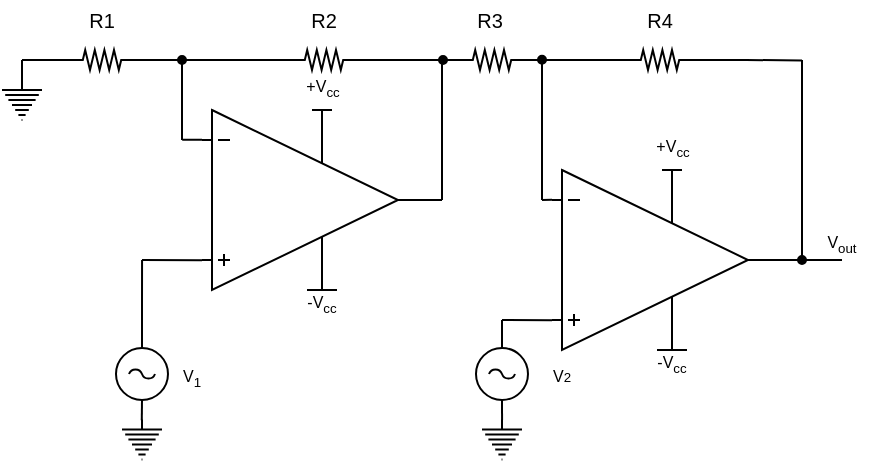 <mxfile version="11.3.0" type="device" pages="1"><diagram id="I8X_zefLGxUKbYp9qZuj" name="Página-1"><mxGraphModel dx="488" dy="294" grid="0" gridSize="10" guides="1" tooltips="1" connect="1" arrows="1" fold="1" page="1" pageScale="1" pageWidth="827" pageHeight="1169" math="0" shadow="0"><root><mxCell id="0"/><mxCell id="1" parent="0"/><mxCell id="duDJ_grw4OPPx_aI_lyX-9" style="edgeStyle=orthogonalEdgeStyle;rounded=0;orthogonalLoop=1;jettySize=auto;html=1;exitX=0;exitY=0.165;exitDx=0;exitDy=0;exitPerimeter=0;endArrow=none;endFill=0;" edge="1" parent="1" source="duDJ_grw4OPPx_aI_lyX-1"><mxGeometry relative="1" as="geometry"><mxPoint x="240.095" y="279.81" as="targetPoint"/></mxGeometry></mxCell><mxCell id="duDJ_grw4OPPx_aI_lyX-1" value="" style="verticalLabelPosition=bottom;shadow=0;dashed=0;align=center;fillColor=#ffffff;html=1;verticalAlign=top;strokeWidth=1;shape=mxgraph.electrical.abstract.operational_amp_1;" vertex="1" parent="1"><mxGeometry x="250" y="265" width="98" height="90" as="geometry"/></mxCell><mxCell id="duDJ_grw4OPPx_aI_lyX-2" value="" style="verticalLabelPosition=bottom;shadow=0;dashed=0;align=center;fillColor=#ffffff;html=1;verticalAlign=top;strokeWidth=1;shape=mxgraph.electrical.abstract.operational_amp_1;" vertex="1" parent="1"><mxGeometry x="425" y="295" width="98" height="90" as="geometry"/></mxCell><mxCell id="duDJ_grw4OPPx_aI_lyX-12" style="edgeStyle=orthogonalEdgeStyle;rounded=0;orthogonalLoop=1;jettySize=auto;html=1;exitX=1;exitY=0.5;exitDx=0;exitDy=0;exitPerimeter=0;entryX=0;entryY=0.5;entryDx=0;entryDy=0;entryPerimeter=0;endArrow=none;endFill=0;" edge="1" parent="1" source="duDJ_grw4OPPx_aI_lyX-44" target="duDJ_grw4OPPx_aI_lyX-5"><mxGeometry relative="1" as="geometry"/></mxCell><mxCell id="duDJ_grw4OPPx_aI_lyX-3" value="" style="pointerEvents=1;verticalLabelPosition=bottom;shadow=0;dashed=0;align=center;fillColor=#ffffff;html=1;verticalAlign=top;strokeWidth=1;shape=mxgraph.electrical.resistors.resistor_2;" vertex="1" parent="1"><mxGeometry x="296" y="235" width="30" height="10" as="geometry"/></mxCell><mxCell id="duDJ_grw4OPPx_aI_lyX-22" style="edgeStyle=orthogonalEdgeStyle;rounded=0;orthogonalLoop=1;jettySize=auto;html=1;exitX=1;exitY=0.5;exitDx=0;exitDy=0;exitPerimeter=0;endArrow=none;endFill=0;" edge="1" parent="1" source="duDJ_grw4OPPx_aI_lyX-4"><mxGeometry relative="1" as="geometry"><mxPoint x="550" y="240.2" as="targetPoint"/></mxGeometry></mxCell><mxCell id="duDJ_grw4OPPx_aI_lyX-4" value="" style="pointerEvents=1;verticalLabelPosition=bottom;shadow=0;dashed=0;align=center;fillColor=#ffffff;html=1;verticalAlign=top;strokeWidth=1;shape=mxgraph.electrical.resistors.resistor_2;" vertex="1" parent="1"><mxGeometry x="464" y="235" width="30" height="10" as="geometry"/></mxCell><mxCell id="duDJ_grw4OPPx_aI_lyX-14" style="edgeStyle=orthogonalEdgeStyle;rounded=0;orthogonalLoop=1;jettySize=auto;html=1;exitX=1;exitY=0.5;exitDx=0;exitDy=0;exitPerimeter=0;entryX=0;entryY=0.5;entryDx=0;entryDy=0;entryPerimeter=0;endArrow=none;endFill=0;" edge="1" parent="1" source="duDJ_grw4OPPx_aI_lyX-5" target="duDJ_grw4OPPx_aI_lyX-4"><mxGeometry relative="1" as="geometry"/></mxCell><mxCell id="duDJ_grw4OPPx_aI_lyX-5" value="" style="pointerEvents=1;verticalLabelPosition=bottom;shadow=0;dashed=0;align=center;fillColor=#ffffff;html=1;verticalAlign=top;strokeWidth=1;shape=mxgraph.electrical.resistors.resistor_2;" vertex="1" parent="1"><mxGeometry x="380" y="235" width="30" height="10" as="geometry"/></mxCell><mxCell id="duDJ_grw4OPPx_aI_lyX-36" style="edgeStyle=orthogonalEdgeStyle;rounded=0;orthogonalLoop=1;jettySize=auto;html=1;exitX=1;exitY=0.5;exitDx=0;exitDy=0;exitPerimeter=0;endArrow=none;endFill=0;" edge="1" parent="1" source="duDJ_grw4OPPx_aI_lyX-6"><mxGeometry relative="1" as="geometry"><mxPoint x="240.143" y="240.143" as="targetPoint"/></mxGeometry></mxCell><mxCell id="duDJ_grw4OPPx_aI_lyX-6" value="" style="pointerEvents=1;verticalLabelPosition=bottom;shadow=0;dashed=0;align=center;fillColor=#ffffff;html=1;verticalAlign=top;strokeWidth=1;shape=mxgraph.electrical.resistors.resistor_2;" vertex="1" parent="1"><mxGeometry x="185" y="235" width="30" height="10" as="geometry"/></mxCell><mxCell id="duDJ_grw4OPPx_aI_lyX-10" value="" style="endArrow=none;html=1;" edge="1" parent="1"><mxGeometry width="50" height="50" relative="1" as="geometry"><mxPoint x="240" y="280" as="sourcePoint"/><mxPoint x="240" y="240" as="targetPoint"/></mxGeometry></mxCell><mxCell id="duDJ_grw4OPPx_aI_lyX-11" value="" style="endArrow=none;html=1;entryX=0;entryY=0.5;entryDx=0;entryDy=0;entryPerimeter=0;" edge="1" parent="1" source="duDJ_grw4OPPx_aI_lyX-46" target="duDJ_grw4OPPx_aI_lyX-3"><mxGeometry width="50" height="50" relative="1" as="geometry"><mxPoint x="240" y="240" as="sourcePoint"/><mxPoint x="300" y="190" as="targetPoint"/></mxGeometry></mxCell><mxCell id="duDJ_grw4OPPx_aI_lyX-16" value="" style="endArrow=none;html=1;exitX=1;exitY=0.5;exitDx=0;exitDy=0;exitPerimeter=0;" edge="1" parent="1" source="duDJ_grw4OPPx_aI_lyX-1"><mxGeometry width="50" height="50" relative="1" as="geometry"><mxPoint x="360" y="340" as="sourcePoint"/><mxPoint x="370" y="310" as="targetPoint"/></mxGeometry></mxCell><mxCell id="duDJ_grw4OPPx_aI_lyX-17" value="" style="endArrow=none;html=1;" edge="1" parent="1"><mxGeometry width="50" height="50" relative="1" as="geometry"><mxPoint x="370" y="310" as="sourcePoint"/><mxPoint x="370" y="240" as="targetPoint"/></mxGeometry></mxCell><mxCell id="duDJ_grw4OPPx_aI_lyX-18" value="" style="endArrow=none;html=1;entryX=0;entryY=0.165;entryDx=0;entryDy=0;entryPerimeter=0;" edge="1" parent="1" target="duDJ_grw4OPPx_aI_lyX-2"><mxGeometry width="50" height="50" relative="1" as="geometry"><mxPoint x="420" y="310" as="sourcePoint"/><mxPoint x="430" y="270" as="targetPoint"/></mxGeometry></mxCell><mxCell id="duDJ_grw4OPPx_aI_lyX-19" value="" style="endArrow=none;html=1;" edge="1" parent="1"><mxGeometry width="50" height="50" relative="1" as="geometry"><mxPoint x="420" y="310" as="sourcePoint"/><mxPoint x="420" y="240" as="targetPoint"/></mxGeometry></mxCell><mxCell id="duDJ_grw4OPPx_aI_lyX-20" value="" style="endArrow=none;html=1;exitX=1;exitY=0.5;exitDx=0;exitDy=0;exitPerimeter=0;" edge="1" parent="1" source="duDJ_grw4OPPx_aI_lyX-48"><mxGeometry width="50" height="50" relative="1" as="geometry"><mxPoint x="530" y="360" as="sourcePoint"/><mxPoint x="570" y="340" as="targetPoint"/></mxGeometry></mxCell><mxCell id="duDJ_grw4OPPx_aI_lyX-21" value="" style="endArrow=none;html=1;" edge="1" parent="1"><mxGeometry width="50" height="50" relative="1" as="geometry"><mxPoint x="550" y="340" as="sourcePoint"/><mxPoint x="550" y="240" as="targetPoint"/></mxGeometry></mxCell><mxCell id="duDJ_grw4OPPx_aI_lyX-24" value="" style="endArrow=none;html=1;entryX=0;entryY=0.835;entryDx=0;entryDy=0;entryPerimeter=0;" edge="1" parent="1" target="duDJ_grw4OPPx_aI_lyX-1"><mxGeometry width="50" height="50" relative="1" as="geometry"><mxPoint x="220" y="340" as="sourcePoint"/><mxPoint x="240" y="330" as="targetPoint"/></mxGeometry></mxCell><mxCell id="duDJ_grw4OPPx_aI_lyX-25" value="&lt;font style=&quot;font-size: 10px&quot;&gt;R1&lt;/font&gt;" style="text;html=1;strokeColor=none;fillColor=none;align=center;verticalAlign=middle;whiteSpace=wrap;rounded=0;" vertex="1" parent="1"><mxGeometry x="180" y="210" width="40" height="20" as="geometry"/></mxCell><mxCell id="duDJ_grw4OPPx_aI_lyX-26" value="&lt;font style=&quot;font-size: 10px&quot;&gt;R2&lt;/font&gt;" style="text;html=1;strokeColor=none;fillColor=none;align=center;verticalAlign=middle;whiteSpace=wrap;rounded=0;" vertex="1" parent="1"><mxGeometry x="291" y="210" width="40" height="20" as="geometry"/></mxCell><mxCell id="duDJ_grw4OPPx_aI_lyX-27" value="&lt;font style=&quot;font-size: 10px&quot;&gt;R3&lt;/font&gt;" style="text;html=1;strokeColor=none;fillColor=none;align=center;verticalAlign=middle;whiteSpace=wrap;rounded=0;" vertex="1" parent="1"><mxGeometry x="373.5" y="210" width="40" height="20" as="geometry"/></mxCell><mxCell id="duDJ_grw4OPPx_aI_lyX-28" value="&lt;font style=&quot;font-size: 10px&quot;&gt;R4&lt;/font&gt;" style="text;html=1;strokeColor=none;fillColor=none;align=center;verticalAlign=middle;whiteSpace=wrap;rounded=0;" vertex="1" parent="1"><mxGeometry x="459" y="210" width="40" height="20" as="geometry"/></mxCell><mxCell id="duDJ_grw4OPPx_aI_lyX-37" value="" style="endArrow=none;html=1;entryX=0;entryY=0.5;entryDx=0;entryDy=0;entryPerimeter=0;" edge="1" parent="1" target="duDJ_grw4OPPx_aI_lyX-6"><mxGeometry width="50" height="50" relative="1" as="geometry"><mxPoint x="160" y="240" as="sourcePoint"/><mxPoint x="180" y="240" as="targetPoint"/></mxGeometry></mxCell><mxCell id="duDJ_grw4OPPx_aI_lyX-43" value="" style="ellipse;whiteSpace=wrap;html=1;aspect=fixed;fillColor=#000000;" vertex="1" parent="1"><mxGeometry x="418" y="237.903" width="4" height="4" as="geometry"/></mxCell><mxCell id="duDJ_grw4OPPx_aI_lyX-44" value="" style="ellipse;whiteSpace=wrap;html=1;aspect=fixed;fillColor=#000000;" vertex="1" parent="1"><mxGeometry x="368.5" y="238" width="4" height="4" as="geometry"/></mxCell><mxCell id="duDJ_grw4OPPx_aI_lyX-45" style="edgeStyle=orthogonalEdgeStyle;rounded=0;orthogonalLoop=1;jettySize=auto;html=1;exitX=1;exitY=0.5;exitDx=0;exitDy=0;exitPerimeter=0;entryX=0;entryY=0.5;entryDx=0;entryDy=0;entryPerimeter=0;endArrow=none;endFill=0;" edge="1" parent="1" source="duDJ_grw4OPPx_aI_lyX-3" target="duDJ_grw4OPPx_aI_lyX-44"><mxGeometry relative="1" as="geometry"><mxPoint x="325.953" y="240.023" as="sourcePoint"/><mxPoint x="379.907" y="240.023" as="targetPoint"/></mxGeometry></mxCell><mxCell id="duDJ_grw4OPPx_aI_lyX-46" value="" style="ellipse;whiteSpace=wrap;html=1;aspect=fixed;fillColor=#000000;" vertex="1" parent="1"><mxGeometry x="238" y="238" width="4" height="4" as="geometry"/></mxCell><mxCell id="duDJ_grw4OPPx_aI_lyX-47" value="" style="endArrow=none;html=1;entryX=0;entryY=0.5;entryDx=0;entryDy=0;entryPerimeter=0;" edge="1" parent="1" target="duDJ_grw4OPPx_aI_lyX-46"><mxGeometry width="50" height="50" relative="1" as="geometry"><mxPoint x="240" y="240" as="sourcePoint"/><mxPoint x="296" y="240" as="targetPoint"/></mxGeometry></mxCell><mxCell id="duDJ_grw4OPPx_aI_lyX-48" value="" style="ellipse;whiteSpace=wrap;html=1;aspect=fixed;fillColor=#000000;" vertex="1" parent="1"><mxGeometry x="548" y="338" width="4" height="4" as="geometry"/></mxCell><mxCell id="duDJ_grw4OPPx_aI_lyX-49" value="" style="endArrow=none;html=1;exitX=1;exitY=0.5;exitDx=0;exitDy=0;exitPerimeter=0;" edge="1" parent="1" source="duDJ_grw4OPPx_aI_lyX-2" target="duDJ_grw4OPPx_aI_lyX-48"><mxGeometry width="50" height="50" relative="1" as="geometry"><mxPoint x="523" y="340" as="sourcePoint"/><mxPoint x="570" y="340" as="targetPoint"/></mxGeometry></mxCell><mxCell id="duDJ_grw4OPPx_aI_lyX-50" value="" style="pointerEvents=1;verticalLabelPosition=bottom;shadow=0;dashed=0;align=center;fillColor=#ffffff;html=1;verticalAlign=top;strokeWidth=1;shape=mxgraph.electrical.signal_sources.protective_earth;" vertex="1" parent="1"><mxGeometry x="150" y="250" width="20" height="20" as="geometry"/></mxCell><mxCell id="duDJ_grw4OPPx_aI_lyX-51" value="&lt;span style=&quot;font-size: 8px&quot;&gt;+V&lt;sub&gt;cc&lt;/sub&gt;&lt;/span&gt;" style="verticalLabelPosition=top;verticalAlign=bottom;shape=mxgraph.electrical.signal_sources.vss2;shadow=0;dashed=0;fillColor=#ffffff;align=center;strokeColor=#000000;strokeWidth=1;fontSize=24;html=1;" vertex="1" parent="1"><mxGeometry x="305" y="265" width="10" height="10" as="geometry"/></mxCell><mxCell id="duDJ_grw4OPPx_aI_lyX-52" value="" style="pointerEvents=1;verticalLabelPosition=bottom;shadow=0;dashed=0;align=center;fillColor=#ffffff;html=1;verticalAlign=top;strokeWidth=1;shape=mxgraph.electrical.signal_sources.vdd;fontSize=24;" vertex="1" parent="1"><mxGeometry x="477.5" y="375" width="15" height="10" as="geometry"/></mxCell><mxCell id="duDJ_grw4OPPx_aI_lyX-53" value="" style="endArrow=none;html=1;" edge="1" parent="1"><mxGeometry width="50" height="50" relative="1" as="geometry"><mxPoint x="160" y="250" as="sourcePoint"/><mxPoint x="160" y="240" as="targetPoint"/></mxGeometry></mxCell><mxCell id="duDJ_grw4OPPx_aI_lyX-58" value="&lt;span style=&quot;font-size: 8px&quot;&gt;+V&lt;sub&gt;cc&lt;/sub&gt;&lt;/span&gt;" style="verticalLabelPosition=top;verticalAlign=bottom;shape=mxgraph.electrical.signal_sources.vss2;shadow=0;dashed=0;fillColor=#ffffff;align=center;strokeColor=#000000;strokeWidth=1;fontSize=24;html=1;" vertex="1" parent="1"><mxGeometry x="480" y="295" width="10" height="10" as="geometry"/></mxCell><mxCell id="duDJ_grw4OPPx_aI_lyX-64" value="" style="pointerEvents=1;verticalLabelPosition=bottom;shadow=0;dashed=0;align=center;fillColor=#ffffff;html=1;verticalAlign=top;strokeWidth=1;shape=mxgraph.electrical.signal_sources.vdd;fontSize=24;" vertex="1" parent="1"><mxGeometry x="302.5" y="345" width="15" height="10" as="geometry"/></mxCell><mxCell id="duDJ_grw4OPPx_aI_lyX-65" value="&lt;font style=&quot;font-size: 8px&quot;&gt;-V&lt;sub&gt;cc&lt;/sub&gt;&lt;/font&gt;" style="text;html=1;strokeColor=none;fillColor=none;align=center;verticalAlign=middle;whiteSpace=wrap;rounded=0;" vertex="1" parent="1"><mxGeometry x="290" y="350" width="40" height="20" as="geometry"/></mxCell><mxCell id="duDJ_grw4OPPx_aI_lyX-66" value="&lt;font style=&quot;font-size: 8px&quot;&gt;-V&lt;sub&gt;cc&lt;/sub&gt;&lt;/font&gt;" style="text;html=1;strokeColor=none;fillColor=none;align=center;verticalAlign=middle;whiteSpace=wrap;rounded=0;" vertex="1" parent="1"><mxGeometry x="465" y="380" width="40" height="20" as="geometry"/></mxCell><mxCell id="duDJ_grw4OPPx_aI_lyX-84" value="" style="endArrow=none;html=1;entryX=0;entryY=0.835;entryDx=0;entryDy=0;entryPerimeter=0;" edge="1" parent="1" target="duDJ_grw4OPPx_aI_lyX-2"><mxGeometry width="50" height="50" relative="1" as="geometry"><mxPoint x="400" y="370" as="sourcePoint"/><mxPoint x="430" y="360" as="targetPoint"/></mxGeometry></mxCell><mxCell id="duDJ_grw4OPPx_aI_lyX-93" value="&lt;font style=&quot;font-size: 8px&quot;&gt;V&lt;sub&gt;out&lt;/sub&gt;&lt;/font&gt;" style="text;html=1;strokeColor=none;fillColor=none;align=center;verticalAlign=middle;whiteSpace=wrap;rounded=0;" vertex="1" parent="1"><mxGeometry x="550" y="320" width="40" height="20" as="geometry"/></mxCell><mxCell id="duDJ_grw4OPPx_aI_lyX-96" value="&lt;span style=&quot;font-size: 8px&quot;&gt;V&lt;sub&gt;1&lt;/sub&gt;&lt;/span&gt;" style="text;html=1;strokeColor=none;fillColor=none;align=center;verticalAlign=middle;whiteSpace=wrap;rounded=0;" vertex="1" parent="1"><mxGeometry x="225" y="387.167" width="40" height="20" as="geometry"/></mxCell><mxCell id="duDJ_grw4OPPx_aI_lyX-102" style="edgeStyle=orthogonalEdgeStyle;rounded=0;orthogonalLoop=1;jettySize=auto;html=1;exitX=0.5;exitY=0;exitDx=0;exitDy=0;exitPerimeter=0;endArrow=none;endFill=0;" edge="1" parent="1" source="duDJ_grw4OPPx_aI_lyX-100"><mxGeometry relative="1" as="geometry"><mxPoint x="220.029" y="340.0" as="targetPoint"/></mxGeometry></mxCell><mxCell id="duDJ_grw4OPPx_aI_lyX-103" style="edgeStyle=orthogonalEdgeStyle;rounded=0;orthogonalLoop=1;jettySize=auto;html=1;exitX=0.5;exitY=1;exitDx=0;exitDy=0;exitPerimeter=0;endArrow=none;endFill=0;" edge="1" parent="1" source="duDJ_grw4OPPx_aI_lyX-100"><mxGeometry relative="1" as="geometry"><mxPoint x="219.889" y="420.111" as="targetPoint"/></mxGeometry></mxCell><mxCell id="duDJ_grw4OPPx_aI_lyX-100" value="" style="pointerEvents=1;verticalLabelPosition=bottom;shadow=0;dashed=0;align=center;fillColor=#ffffff;html=1;verticalAlign=top;strokeWidth=1;shape=mxgraph.electrical.signal_sources.ac_source;aspect=fixed;" vertex="1" parent="1"><mxGeometry x="207" y="384" width="26" height="26" as="geometry"/></mxCell><mxCell id="duDJ_grw4OPPx_aI_lyX-104" value="" style="pointerEvents=1;verticalLabelPosition=bottom;shadow=0;dashed=0;align=center;fillColor=#ffffff;html=1;verticalAlign=top;strokeWidth=1;shape=mxgraph.electrical.signal_sources.protective_earth;" vertex="1" parent="1"><mxGeometry x="210" y="419.778" width="20" height="20" as="geometry"/></mxCell><mxCell id="duDJ_grw4OPPx_aI_lyX-106" style="edgeStyle=orthogonalEdgeStyle;rounded=0;orthogonalLoop=1;jettySize=auto;html=1;exitX=0.5;exitY=0;exitDx=0;exitDy=0;exitPerimeter=0;endArrow=none;endFill=0;" edge="1" parent="1" source="duDJ_grw4OPPx_aI_lyX-105"><mxGeometry relative="1" as="geometry"><mxPoint x="399.992" y="369.984" as="targetPoint"/></mxGeometry></mxCell><mxCell id="duDJ_grw4OPPx_aI_lyX-107" style="edgeStyle=orthogonalEdgeStyle;rounded=0;orthogonalLoop=1;jettySize=auto;html=1;exitX=0.5;exitY=1;exitDx=0;exitDy=0;exitPerimeter=0;endArrow=none;endFill=0;" edge="1" parent="1" source="duDJ_grw4OPPx_aI_lyX-105"><mxGeometry relative="1" as="geometry"><mxPoint x="400.029" y="420" as="targetPoint"/></mxGeometry></mxCell><mxCell id="duDJ_grw4OPPx_aI_lyX-105" value="" style="pointerEvents=1;verticalLabelPosition=bottom;shadow=0;dashed=0;align=center;fillColor=#ffffff;html=1;verticalAlign=top;strokeWidth=1;shape=mxgraph.electrical.signal_sources.ac_source;aspect=fixed;" vertex="1" parent="1"><mxGeometry x="387" y="384" width="26" height="26" as="geometry"/></mxCell><mxCell id="duDJ_grw4OPPx_aI_lyX-108" value="" style="pointerEvents=1;verticalLabelPosition=bottom;shadow=0;dashed=0;align=center;fillColor=#ffffff;html=1;verticalAlign=top;strokeWidth=1;shape=mxgraph.electrical.signal_sources.protective_earth;" vertex="1" parent="1"><mxGeometry x="390" y="419.778" width="20" height="20" as="geometry"/></mxCell><mxCell id="duDJ_grw4OPPx_aI_lyX-109" value="&lt;span style=&quot;font-size: 8px&quot;&gt;V&lt;/span&gt;&lt;span style=&quot;font-size: 6.667px&quot;&gt;2&lt;/span&gt;" style="text;html=1;strokeColor=none;fillColor=none;align=center;verticalAlign=middle;whiteSpace=wrap;rounded=0;" vertex="1" parent="1"><mxGeometry x="410" y="387.167" width="40" height="20" as="geometry"/></mxCell></root></mxGraphModel></diagram></mxfile>